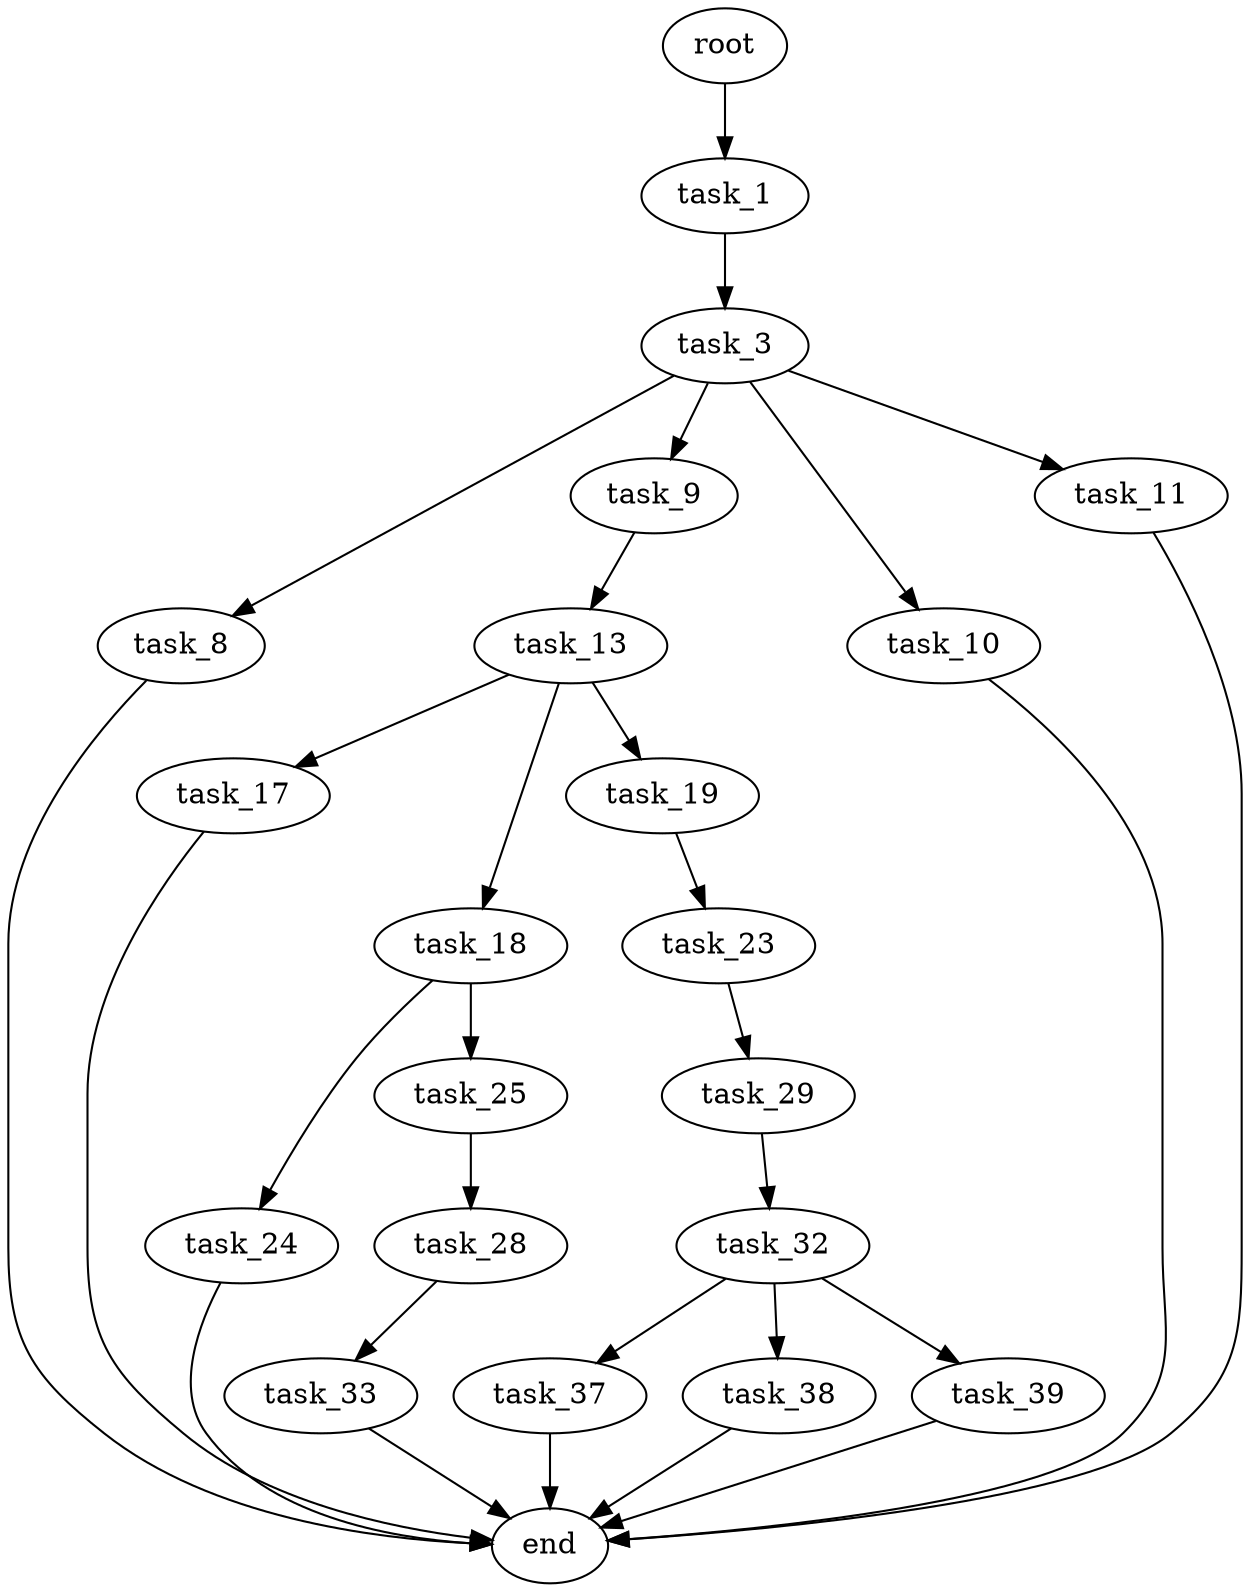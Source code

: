 digraph G {
  root [size="0.000000"];
  task_1 [size="9320069094.000000"];
  task_3 [size="134217728000.000000"];
  task_8 [size="17779933933.000000"];
  task_9 [size="30370261996.000000"];
  task_10 [size="818435278.000000"];
  task_11 [size="19372576634.000000"];
  end [size="0.000000"];
  task_13 [size="8589934592.000000"];
  task_17 [size="246849532891.000000"];
  task_18 [size="159260491323.000000"];
  task_19 [size="1966537472.000000"];
  task_24 [size="8589934592.000000"];
  task_25 [size="377673774325.000000"];
  task_23 [size="19665668188.000000"];
  task_29 [size="15909189016.000000"];
  task_28 [size="1073741824000.000000"];
  task_33 [size="231928233984.000000"];
  task_32 [size="2344088788.000000"];
  task_37 [size="231928233984.000000"];
  task_38 [size="105730988666.000000"];
  task_39 [size="126406734912.000000"];

  root -> task_1 [size="1.000000"];
  task_1 -> task_3 [size="411041792.000000"];
  task_3 -> task_8 [size="209715200.000000"];
  task_3 -> task_9 [size="209715200.000000"];
  task_3 -> task_10 [size="209715200.000000"];
  task_3 -> task_11 [size="209715200.000000"];
  task_8 -> end [size="1.000000"];
  task_9 -> task_13 [size="536870912.000000"];
  task_10 -> end [size="1.000000"];
  task_11 -> end [size="1.000000"];
  task_13 -> task_17 [size="33554432.000000"];
  task_13 -> task_18 [size="33554432.000000"];
  task_13 -> task_19 [size="33554432.000000"];
  task_17 -> end [size="1.000000"];
  task_18 -> task_24 [size="209715200.000000"];
  task_18 -> task_25 [size="209715200.000000"];
  task_19 -> task_23 [size="134217728.000000"];
  task_24 -> end [size="1.000000"];
  task_25 -> task_28 [size="411041792.000000"];
  task_23 -> task_29 [size="838860800.000000"];
  task_29 -> task_32 [size="301989888.000000"];
  task_28 -> task_33 [size="838860800.000000"];
  task_33 -> end [size="1.000000"];
  task_32 -> task_37 [size="209715200.000000"];
  task_32 -> task_38 [size="209715200.000000"];
  task_32 -> task_39 [size="209715200.000000"];
  task_37 -> end [size="1.000000"];
  task_38 -> end [size="1.000000"];
  task_39 -> end [size="1.000000"];
}
